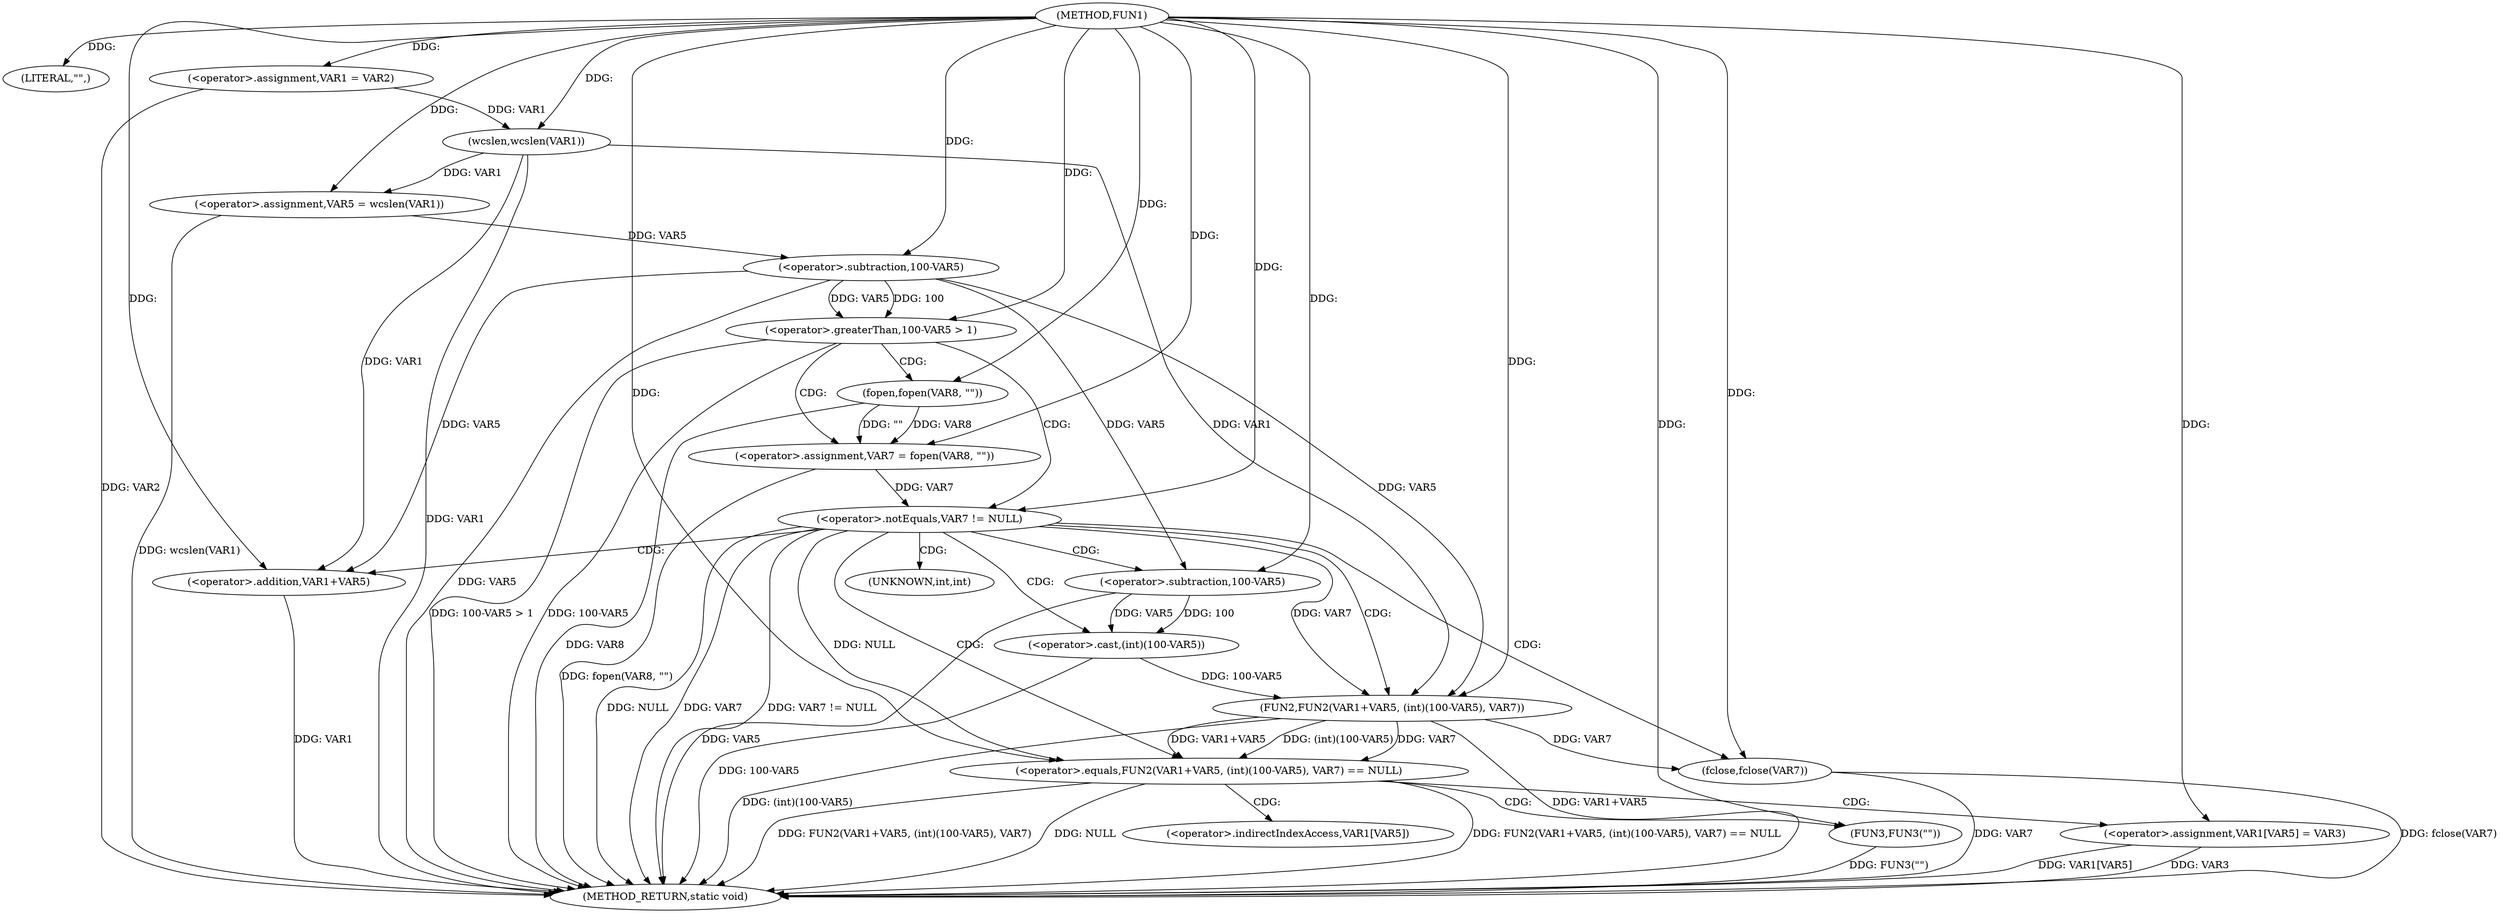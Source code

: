 digraph FUN1 {  
"1000100" [label = "(METHOD,FUN1)" ]
"1000158" [label = "(METHOD_RETURN,static void)" ]
"1000103" [label = "(LITERAL,\"\",)" ]
"1000104" [label = "(<operator>.assignment,VAR1 = VAR2)" ]
"1000111" [label = "(<operator>.assignment,VAR5 = wcslen(VAR1))" ]
"1000113" [label = "(wcslen,wcslen(VAR1))" ]
"1000117" [label = "(<operator>.greaterThan,100-VAR5 > 1)" ]
"1000118" [label = "(<operator>.subtraction,100-VAR5)" ]
"1000123" [label = "(<operator>.assignment,VAR7 = fopen(VAR8, \"\"))" ]
"1000125" [label = "(fopen,fopen(VAR8, \"\"))" ]
"1000129" [label = "(<operator>.notEquals,VAR7 != NULL)" ]
"1000134" [label = "(<operator>.equals,FUN2(VAR1+VAR5, (int)(100-VAR5), VAR7) == NULL)" ]
"1000135" [label = "(FUN2,FUN2(VAR1+VAR5, (int)(100-VAR5), VAR7))" ]
"1000136" [label = "(<operator>.addition,VAR1+VAR5)" ]
"1000139" [label = "(<operator>.cast,(int)(100-VAR5))" ]
"1000141" [label = "(<operator>.subtraction,100-VAR5)" ]
"1000147" [label = "(FUN3,FUN3(\"\"))" ]
"1000149" [label = "(<operator>.assignment,VAR1[VAR5] = VAR3)" ]
"1000154" [label = "(fclose,fclose(VAR7))" ]
"1000140" [label = "(UNKNOWN,int,int)" ]
"1000150" [label = "(<operator>.indirectIndexAccess,VAR1[VAR5])" ]
  "1000117" -> "1000158"  [ label = "DDG: 100-VAR5 > 1"] 
  "1000123" -> "1000158"  [ label = "DDG: fopen(VAR8, \"\")"] 
  "1000113" -> "1000158"  [ label = "DDG: VAR1"] 
  "1000149" -> "1000158"  [ label = "DDG: VAR3"] 
  "1000117" -> "1000158"  [ label = "DDG: 100-VAR5"] 
  "1000154" -> "1000158"  [ label = "DDG: fclose(VAR7)"] 
  "1000149" -> "1000158"  [ label = "DDG: VAR1[VAR5]"] 
  "1000129" -> "1000158"  [ label = "DDG: NULL"] 
  "1000129" -> "1000158"  [ label = "DDG: VAR7"] 
  "1000125" -> "1000158"  [ label = "DDG: VAR8"] 
  "1000139" -> "1000158"  [ label = "DDG: 100-VAR5"] 
  "1000135" -> "1000158"  [ label = "DDG: (int)(100-VAR5)"] 
  "1000129" -> "1000158"  [ label = "DDG: VAR7 != NULL"] 
  "1000154" -> "1000158"  [ label = "DDG: VAR7"] 
  "1000134" -> "1000158"  [ label = "DDG: FUN2(VAR1+VAR5, (int)(100-VAR5), VAR7) == NULL"] 
  "1000134" -> "1000158"  [ label = "DDG: FUN2(VAR1+VAR5, (int)(100-VAR5), VAR7)"] 
  "1000111" -> "1000158"  [ label = "DDG: wcslen(VAR1)"] 
  "1000118" -> "1000158"  [ label = "DDG: VAR5"] 
  "1000141" -> "1000158"  [ label = "DDG: VAR5"] 
  "1000135" -> "1000158"  [ label = "DDG: VAR1+VAR5"] 
  "1000134" -> "1000158"  [ label = "DDG: NULL"] 
  "1000147" -> "1000158"  [ label = "DDG: FUN3(\"\")"] 
  "1000136" -> "1000158"  [ label = "DDG: VAR1"] 
  "1000104" -> "1000158"  [ label = "DDG: VAR2"] 
  "1000100" -> "1000103"  [ label = "DDG: "] 
  "1000100" -> "1000104"  [ label = "DDG: "] 
  "1000113" -> "1000111"  [ label = "DDG: VAR1"] 
  "1000100" -> "1000111"  [ label = "DDG: "] 
  "1000104" -> "1000113"  [ label = "DDG: VAR1"] 
  "1000100" -> "1000113"  [ label = "DDG: "] 
  "1000118" -> "1000117"  [ label = "DDG: 100"] 
  "1000118" -> "1000117"  [ label = "DDG: VAR5"] 
  "1000100" -> "1000118"  [ label = "DDG: "] 
  "1000111" -> "1000118"  [ label = "DDG: VAR5"] 
  "1000100" -> "1000117"  [ label = "DDG: "] 
  "1000125" -> "1000123"  [ label = "DDG: VAR8"] 
  "1000125" -> "1000123"  [ label = "DDG: \"\""] 
  "1000100" -> "1000123"  [ label = "DDG: "] 
  "1000100" -> "1000125"  [ label = "DDG: "] 
  "1000123" -> "1000129"  [ label = "DDG: VAR7"] 
  "1000100" -> "1000129"  [ label = "DDG: "] 
  "1000135" -> "1000134"  [ label = "DDG: VAR1+VAR5"] 
  "1000135" -> "1000134"  [ label = "DDG: (int)(100-VAR5)"] 
  "1000135" -> "1000134"  [ label = "DDG: VAR7"] 
  "1000113" -> "1000135"  [ label = "DDG: VAR1"] 
  "1000100" -> "1000135"  [ label = "DDG: "] 
  "1000118" -> "1000135"  [ label = "DDG: VAR5"] 
  "1000113" -> "1000136"  [ label = "DDG: VAR1"] 
  "1000100" -> "1000136"  [ label = "DDG: "] 
  "1000118" -> "1000136"  [ label = "DDG: VAR5"] 
  "1000139" -> "1000135"  [ label = "DDG: 100-VAR5"] 
  "1000141" -> "1000139"  [ label = "DDG: 100"] 
  "1000141" -> "1000139"  [ label = "DDG: VAR5"] 
  "1000100" -> "1000141"  [ label = "DDG: "] 
  "1000118" -> "1000141"  [ label = "DDG: VAR5"] 
  "1000129" -> "1000135"  [ label = "DDG: VAR7"] 
  "1000129" -> "1000134"  [ label = "DDG: NULL"] 
  "1000100" -> "1000134"  [ label = "DDG: "] 
  "1000100" -> "1000147"  [ label = "DDG: "] 
  "1000100" -> "1000149"  [ label = "DDG: "] 
  "1000135" -> "1000154"  [ label = "DDG: VAR7"] 
  "1000100" -> "1000154"  [ label = "DDG: "] 
  "1000117" -> "1000125"  [ label = "CDG: "] 
  "1000117" -> "1000129"  [ label = "CDG: "] 
  "1000117" -> "1000123"  [ label = "CDG: "] 
  "1000129" -> "1000141"  [ label = "CDG: "] 
  "1000129" -> "1000154"  [ label = "CDG: "] 
  "1000129" -> "1000139"  [ label = "CDG: "] 
  "1000129" -> "1000135"  [ label = "CDG: "] 
  "1000129" -> "1000136"  [ label = "CDG: "] 
  "1000129" -> "1000140"  [ label = "CDG: "] 
  "1000129" -> "1000134"  [ label = "CDG: "] 
  "1000134" -> "1000147"  [ label = "CDG: "] 
  "1000134" -> "1000150"  [ label = "CDG: "] 
  "1000134" -> "1000149"  [ label = "CDG: "] 
}
